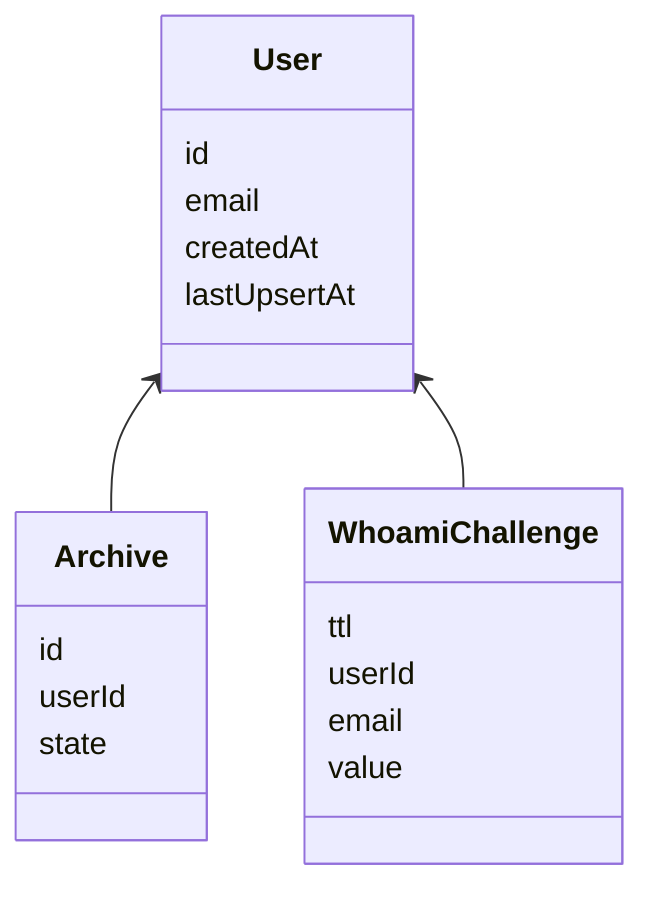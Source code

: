 classDiagram
    User <-- Archive
    User <-- WhoamiChallenge
    class User{
        id
        email
        createdAt
        lastUpsertAt
    }
    
    class Archive{
        id        
        userId
        state
    }

    class WhoamiChallenge {
        ttl
        userId
        email
        value
    }